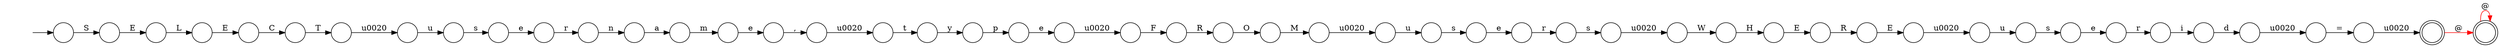 digraph Automaton {
  rankdir = LR;
  0 [shape=circle,label=""];
  0 -> 28 [label="\u0020"]
  1 [shape=circle,label=""];
  1 -> 24 [label=","]
  2 [shape=circle,label=""];
  2 -> 21 [label="R"]
  3 [shape=circle,label=""];
  3 -> 18 [label="E"]
  4 [shape=circle,label=""];
  4 -> 43 [label="u"]
  5 [shape=circle,label=""];
  5 -> 41 [label="e"]
  6 [shape=circle,label=""];
  6 -> 8 [label="\u0020"]
  7 [shape=circle,label=""];
  7 -> 4 [label="\u0020"]
  8 [shape=circle,label=""];
  8 -> 33 [label="="]
  9 [shape=circle,label=""];
  9 -> 29 [label="t"]
  10 [shape=circle,label=""];
  10 -> 26 [label="W"]
  11 [shape=circle,label=""];
  11 -> 25 [label="e"]
  12 [shape=circle,label=""];
  12 -> 39 [label="\u0020"]
  13 [shape=circle,label=""];
  13 -> 5 [label="s"]
  14 [shape=circle,label=""];
  14 -> 1 [label="e"]
  15 [shape=circle,label=""];
  15 -> 42 [label="s"]
  16 [shape=circle,label=""];
  16 -> 20 [label="\u0020"]
  17 [shape=circle,label=""];
  17 -> 40 [label="E"]
  18 [shape=circle,label=""];
  18 -> 30 [label="C"]
  19 [shape=circle,label=""];
  19 -> 0 [label="e"]
  20 [shape=circle,label=""];
  20 -> 15 [label="u"]
  21 [shape=circle,label=""];
  21 -> 23 [label="O"]
  22 [shape=circle,label=""];
  22 -> 6 [label="d"]
  23 [shape=circle,label=""];
  23 -> 7 [label="M"]
  24 [shape=circle,label=""];
  24 -> 9 [label="\u0020"]
  25 [shape=circle,label=""];
  25 -> 45 [label="r"]
  26 [shape=circle,label=""];
  26 -> 32 [label="H"]
  27 [shape=circle,label=""];
  27 -> 16 [label="E"]
  28 [shape=circle,label=""];
  28 -> 2 [label="F"]
  29 [shape=circle,label=""];
  29 -> 34 [label="y"]
  30 [shape=circle,label=""];
  30 -> 12 [label="T"]
  31 [shape=circle,label=""];
  31 -> 47 [label="n"]
  32 [shape=circle,label=""];
  32 -> 46 [label="E"]
  33 [shape=circle,label=""];
  33 -> 36 [label="\u0020"]
  34 [shape=circle,label=""];
  34 -> 19 [label="p"]
  35 [shape=circle,label=""];
  35 -> 38 [label="r"]
  36 [shape=doublecircle,label=""];
  36 -> 48 [label="@",color=red]
  37 [shape=circle,label=""];
  initial [shape=plaintext,label=""];
  initial -> 37
  37 -> 17 [label="S"]
  38 [shape=circle,label=""];
  38 -> 22 [label="i"]
  39 [shape=circle,label=""];
  39 -> 13 [label="u"]
  40 [shape=circle,label=""];
  40 -> 3 [label="L"]
  41 [shape=circle,label=""];
  41 -> 31 [label="r"]
  42 [shape=circle,label=""];
  42 -> 35 [label="e"]
  43 [shape=circle,label=""];
  43 -> 11 [label="s"]
  44 [shape=circle,label=""];
  44 -> 14 [label="m"]
  45 [shape=circle,label=""];
  45 -> 49 [label="s"]
  46 [shape=circle,label=""];
  46 -> 27 [label="R"]
  47 [shape=circle,label=""];
  47 -> 44 [label="a"]
  48 [shape=doublecircle,label=""];
  48 -> 48 [label="@",color=red]
  49 [shape=circle,label=""];
  49 -> 10 [label="\u0020"]
}
